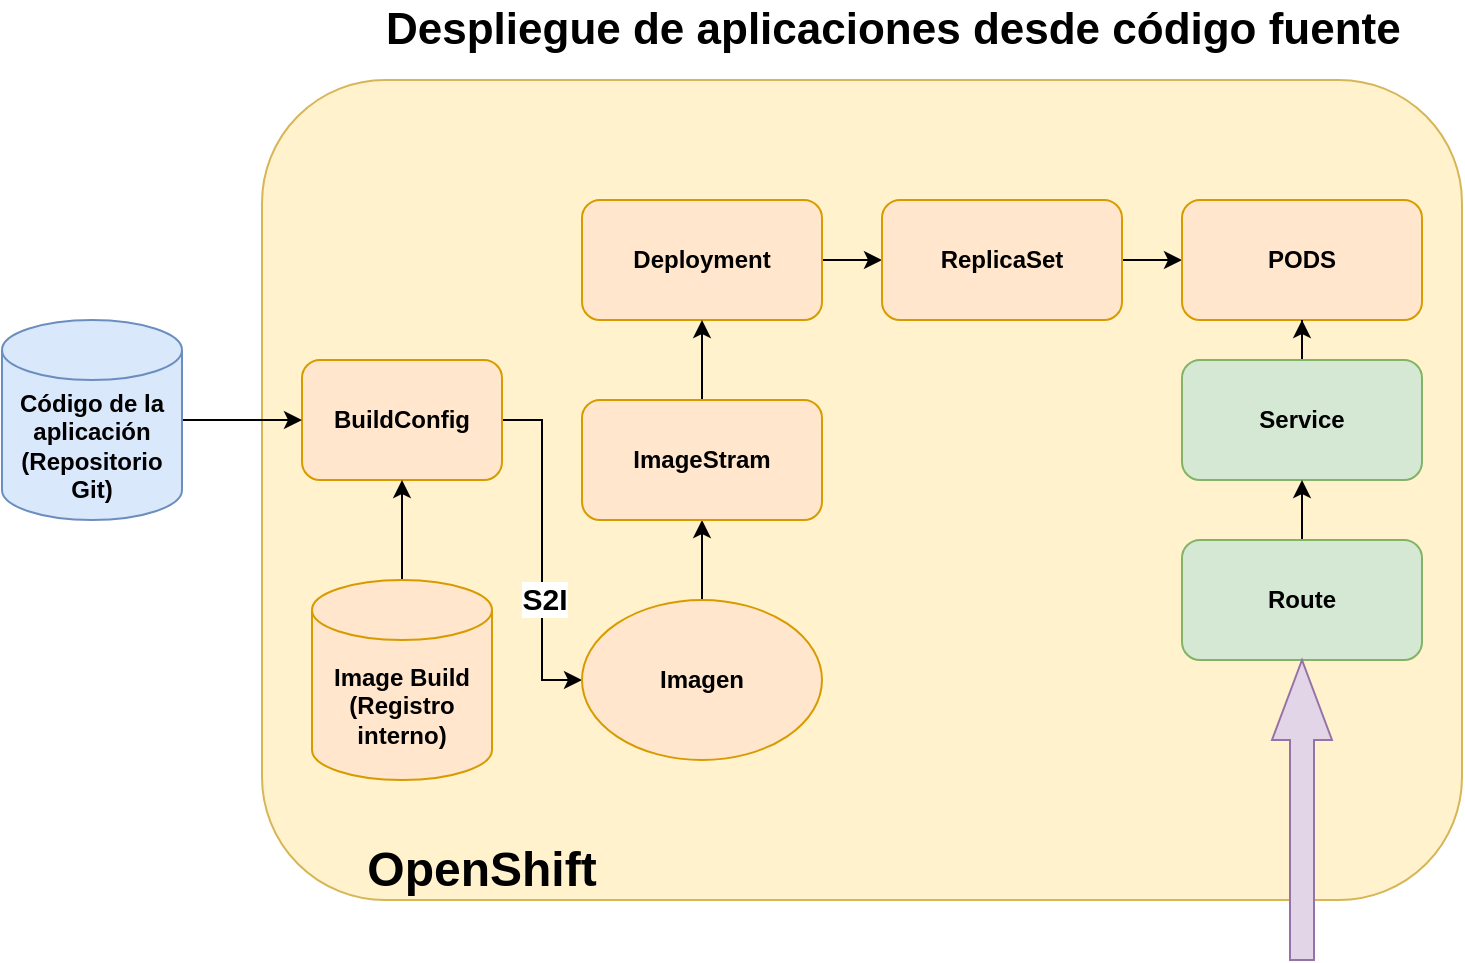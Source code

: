 <mxfile version="21.1.5" type="device">
  <diagram name="Página-1" id="AvLUnw90TaFhlQHaY8LK">
    <mxGraphModel dx="1194" dy="765" grid="1" gridSize="10" guides="1" tooltips="1" connect="1" arrows="1" fold="1" page="1" pageScale="1" pageWidth="827" pageHeight="1169" math="0" shadow="0">
      <root>
        <mxCell id="0" />
        <mxCell id="1" parent="0" />
        <mxCell id="kqJF-_SMoIaTMhnPQcGV-2" value="" style="rounded=1;whiteSpace=wrap;html=1;labelPosition=center;verticalLabelPosition=bottom;align=center;verticalAlign=top;fillColor=#fff2cc;strokeColor=#d6b656;" parent="1" vertex="1">
          <mxGeometry x="180" y="160" width="600" height="410" as="geometry" />
        </mxCell>
        <mxCell id="kqJF-_SMoIaTMhnPQcGV-5" value="" style="edgeStyle=orthogonalEdgeStyle;rounded=0;orthogonalLoop=1;jettySize=auto;html=1;" parent="1" source="4d2zQpIDs25eRN6ht3no-1" target="4d2zQpIDs25eRN6ht3no-4" edge="1">
          <mxGeometry relative="1" as="geometry" />
        </mxCell>
        <mxCell id="4d2zQpIDs25eRN6ht3no-1" value="&lt;b&gt;Deployment&lt;/b&gt;" style="rounded=1;whiteSpace=wrap;html=1;fillColor=#ffe6cc;strokeColor=#d79b00;" parent="1" vertex="1">
          <mxGeometry x="340" y="220" width="120" height="60" as="geometry" />
        </mxCell>
        <mxCell id="ezeRt8G8Zug7qTXGzrt9-8" value="" style="edgeStyle=orthogonalEdgeStyle;rounded=0;orthogonalLoop=1;jettySize=auto;html=1;entryX=0;entryY=0.5;entryDx=0;entryDy=0;" edge="1" parent="1" source="4d2zQpIDs25eRN6ht3no-2" target="ezeRt8G8Zug7qTXGzrt9-6">
          <mxGeometry relative="1" as="geometry">
            <mxPoint x="370" y="330" as="targetPoint" />
          </mxGeometry>
        </mxCell>
        <mxCell id="ezeRt8G8Zug7qTXGzrt9-13" value="&lt;font size=&quot;1&quot;&gt;&lt;b style=&quot;font-size: 15px;&quot;&gt;S2I&lt;/b&gt;&lt;/font&gt;" style="edgeLabel;html=1;align=center;verticalAlign=middle;resizable=0;points=[];" vertex="1" connectable="0" parent="ezeRt8G8Zug7qTXGzrt9-8">
          <mxGeometry x="0.282" y="1" relative="1" as="geometry">
            <mxPoint as="offset" />
          </mxGeometry>
        </mxCell>
        <mxCell id="4d2zQpIDs25eRN6ht3no-2" value="&lt;b&gt;BuildConfig&lt;/b&gt;" style="rounded=1;whiteSpace=wrap;html=1;fillColor=#ffe6cc;strokeColor=#d79b00;" parent="1" vertex="1">
          <mxGeometry x="200" y="300" width="100" height="60" as="geometry" />
        </mxCell>
        <mxCell id="kqJF-_SMoIaTMhnPQcGV-6" value="" style="edgeStyle=orthogonalEdgeStyle;rounded=0;orthogonalLoop=1;jettySize=auto;html=1;" parent="1" source="4d2zQpIDs25eRN6ht3no-4" target="4d2zQpIDs25eRN6ht3no-6" edge="1">
          <mxGeometry relative="1" as="geometry" />
        </mxCell>
        <mxCell id="4d2zQpIDs25eRN6ht3no-4" value="&lt;b&gt;ReplicaSet&lt;/b&gt;" style="rounded=1;whiteSpace=wrap;html=1;fillColor=#ffe6cc;strokeColor=#d79b00;" parent="1" vertex="1">
          <mxGeometry x="490" y="220" width="120" height="60" as="geometry" />
        </mxCell>
        <mxCell id="4d2zQpIDs25eRN6ht3no-6" value="&lt;b&gt;PODS&lt;/b&gt;" style="rounded=1;whiteSpace=wrap;html=1;fillColor=#ffe6cc;strokeColor=#d79b00;" parent="1" vertex="1">
          <mxGeometry x="640" y="220" width="120" height="60" as="geometry" />
        </mxCell>
        <mxCell id="4d2zQpIDs25eRN6ht3no-10" value="&lt;div align=&quot;center&quot;&gt;&lt;font size=&quot;1&quot;&gt;&lt;b style=&quot;font-size: 22px;&quot;&gt;Despliegue de aplicaciones desde código fuente&lt;br&gt;&lt;/b&gt;&lt;/font&gt;&lt;/div&gt;" style="text;strokeColor=none;align=left;fillColor=none;html=1;verticalAlign=middle;whiteSpace=wrap;rounded=0;" parent="1" vertex="1">
          <mxGeometry x="240" y="120" width="520" height="30" as="geometry" />
        </mxCell>
        <mxCell id="ezeRt8G8Zug7qTXGzrt9-3" value="" style="edgeStyle=orthogonalEdgeStyle;rounded=0;orthogonalLoop=1;jettySize=auto;html=1;" edge="1" parent="1" source="kqJF-_SMoIaTMhnPQcGV-1" target="4d2zQpIDs25eRN6ht3no-2">
          <mxGeometry relative="1" as="geometry" />
        </mxCell>
        <mxCell id="kqJF-_SMoIaTMhnPQcGV-1" value="&lt;div&gt;&lt;b&gt;Código de la aplicación&lt;/b&gt;&lt;/div&gt;&lt;div&gt;&lt;b&gt;(Repositorio Git)&lt;br&gt;&lt;/b&gt;&lt;/div&gt;" style="shape=cylinder3;whiteSpace=wrap;html=1;boundedLbl=1;backgroundOutline=1;size=15;fillColor=#dae8fc;strokeColor=#6c8ebf;" parent="1" vertex="1">
          <mxGeometry x="50" y="280" width="90" height="100" as="geometry" />
        </mxCell>
        <mxCell id="kqJF-_SMoIaTMhnPQcGV-9" value="" style="edgeStyle=orthogonalEdgeStyle;rounded=0;orthogonalLoop=1;jettySize=auto;html=1;" parent="1" source="kqJF-_SMoIaTMhnPQcGV-7" target="4d2zQpIDs25eRN6ht3no-6" edge="1">
          <mxGeometry relative="1" as="geometry" />
        </mxCell>
        <mxCell id="kqJF-_SMoIaTMhnPQcGV-7" value="&lt;b&gt;Service&lt;/b&gt;" style="rounded=1;whiteSpace=wrap;html=1;fillColor=#d5e8d4;strokeColor=#82b366;" parent="1" vertex="1">
          <mxGeometry x="640" y="300" width="120" height="60" as="geometry" />
        </mxCell>
        <mxCell id="kqJF-_SMoIaTMhnPQcGV-11" value="" style="edgeStyle=orthogonalEdgeStyle;rounded=0;orthogonalLoop=1;jettySize=auto;html=1;" parent="1" source="kqJF-_SMoIaTMhnPQcGV-8" target="kqJF-_SMoIaTMhnPQcGV-7" edge="1">
          <mxGeometry relative="1" as="geometry" />
        </mxCell>
        <mxCell id="kqJF-_SMoIaTMhnPQcGV-8" value="&lt;b&gt;Route&lt;/b&gt;" style="rounded=1;whiteSpace=wrap;html=1;fillColor=#d5e8d4;strokeColor=#82b366;" parent="1" vertex="1">
          <mxGeometry x="640" y="390" width="120" height="60" as="geometry" />
        </mxCell>
        <mxCell id="kqJF-_SMoIaTMhnPQcGV-13" value="" style="html=1;shadow=0;dashed=0;align=center;verticalAlign=middle;shape=mxgraph.arrows2.arrow;dy=0.6;dx=40;direction=north;notch=0;fillColor=#e1d5e7;strokeColor=#9673a6;" parent="1" vertex="1">
          <mxGeometry x="685" y="450" width="30" height="150" as="geometry" />
        </mxCell>
        <mxCell id="kqJF-_SMoIaTMhnPQcGV-14" value="&lt;h1&gt;OpenShift&lt;/h1&gt;" style="text;strokeColor=none;align=center;fillColor=none;html=1;verticalAlign=middle;whiteSpace=wrap;rounded=0;" parent="1" vertex="1">
          <mxGeometry x="260" y="540" width="60" height="30" as="geometry" />
        </mxCell>
        <mxCell id="ezeRt8G8Zug7qTXGzrt9-5" value="" style="edgeStyle=orthogonalEdgeStyle;rounded=0;orthogonalLoop=1;jettySize=auto;html=1;" edge="1" parent="1" source="ezeRt8G8Zug7qTXGzrt9-4" target="4d2zQpIDs25eRN6ht3no-2">
          <mxGeometry relative="1" as="geometry" />
        </mxCell>
        <mxCell id="ezeRt8G8Zug7qTXGzrt9-4" value="&lt;div&gt;&lt;b&gt;Image Build&lt;/b&gt;&lt;/div&gt;&lt;div&gt;&lt;b&gt;(Registro interno)&lt;/b&gt;&lt;br&gt;&lt;/div&gt;" style="shape=cylinder3;whiteSpace=wrap;html=1;boundedLbl=1;backgroundOutline=1;size=15;fillColor=#ffe6cc;strokeColor=#d79b00;" vertex="1" parent="1">
          <mxGeometry x="205" y="410" width="90" height="100" as="geometry" />
        </mxCell>
        <mxCell id="ezeRt8G8Zug7qTXGzrt9-10" value="" style="edgeStyle=orthogonalEdgeStyle;rounded=0;orthogonalLoop=1;jettySize=auto;html=1;" edge="1" parent="1" source="ezeRt8G8Zug7qTXGzrt9-6" target="ezeRt8G8Zug7qTXGzrt9-9">
          <mxGeometry relative="1" as="geometry" />
        </mxCell>
        <mxCell id="ezeRt8G8Zug7qTXGzrt9-6" value="&lt;b&gt;Imagen&lt;/b&gt;" style="ellipse;whiteSpace=wrap;html=1;fillColor=#ffe6cc;strokeColor=#d79b00;" vertex="1" parent="1">
          <mxGeometry x="340" y="420" width="120" height="80" as="geometry" />
        </mxCell>
        <mxCell id="ezeRt8G8Zug7qTXGzrt9-11" value="" style="edgeStyle=orthogonalEdgeStyle;rounded=0;orthogonalLoop=1;jettySize=auto;html=1;" edge="1" parent="1" source="ezeRt8G8Zug7qTXGzrt9-9" target="4d2zQpIDs25eRN6ht3no-1">
          <mxGeometry relative="1" as="geometry" />
        </mxCell>
        <mxCell id="ezeRt8G8Zug7qTXGzrt9-9" value="&lt;b&gt;ImageStram&lt;/b&gt;" style="rounded=1;whiteSpace=wrap;html=1;fillColor=#ffe6cc;strokeColor=#d79b00;" vertex="1" parent="1">
          <mxGeometry x="340" y="320" width="120" height="60" as="geometry" />
        </mxCell>
      </root>
    </mxGraphModel>
  </diagram>
</mxfile>
